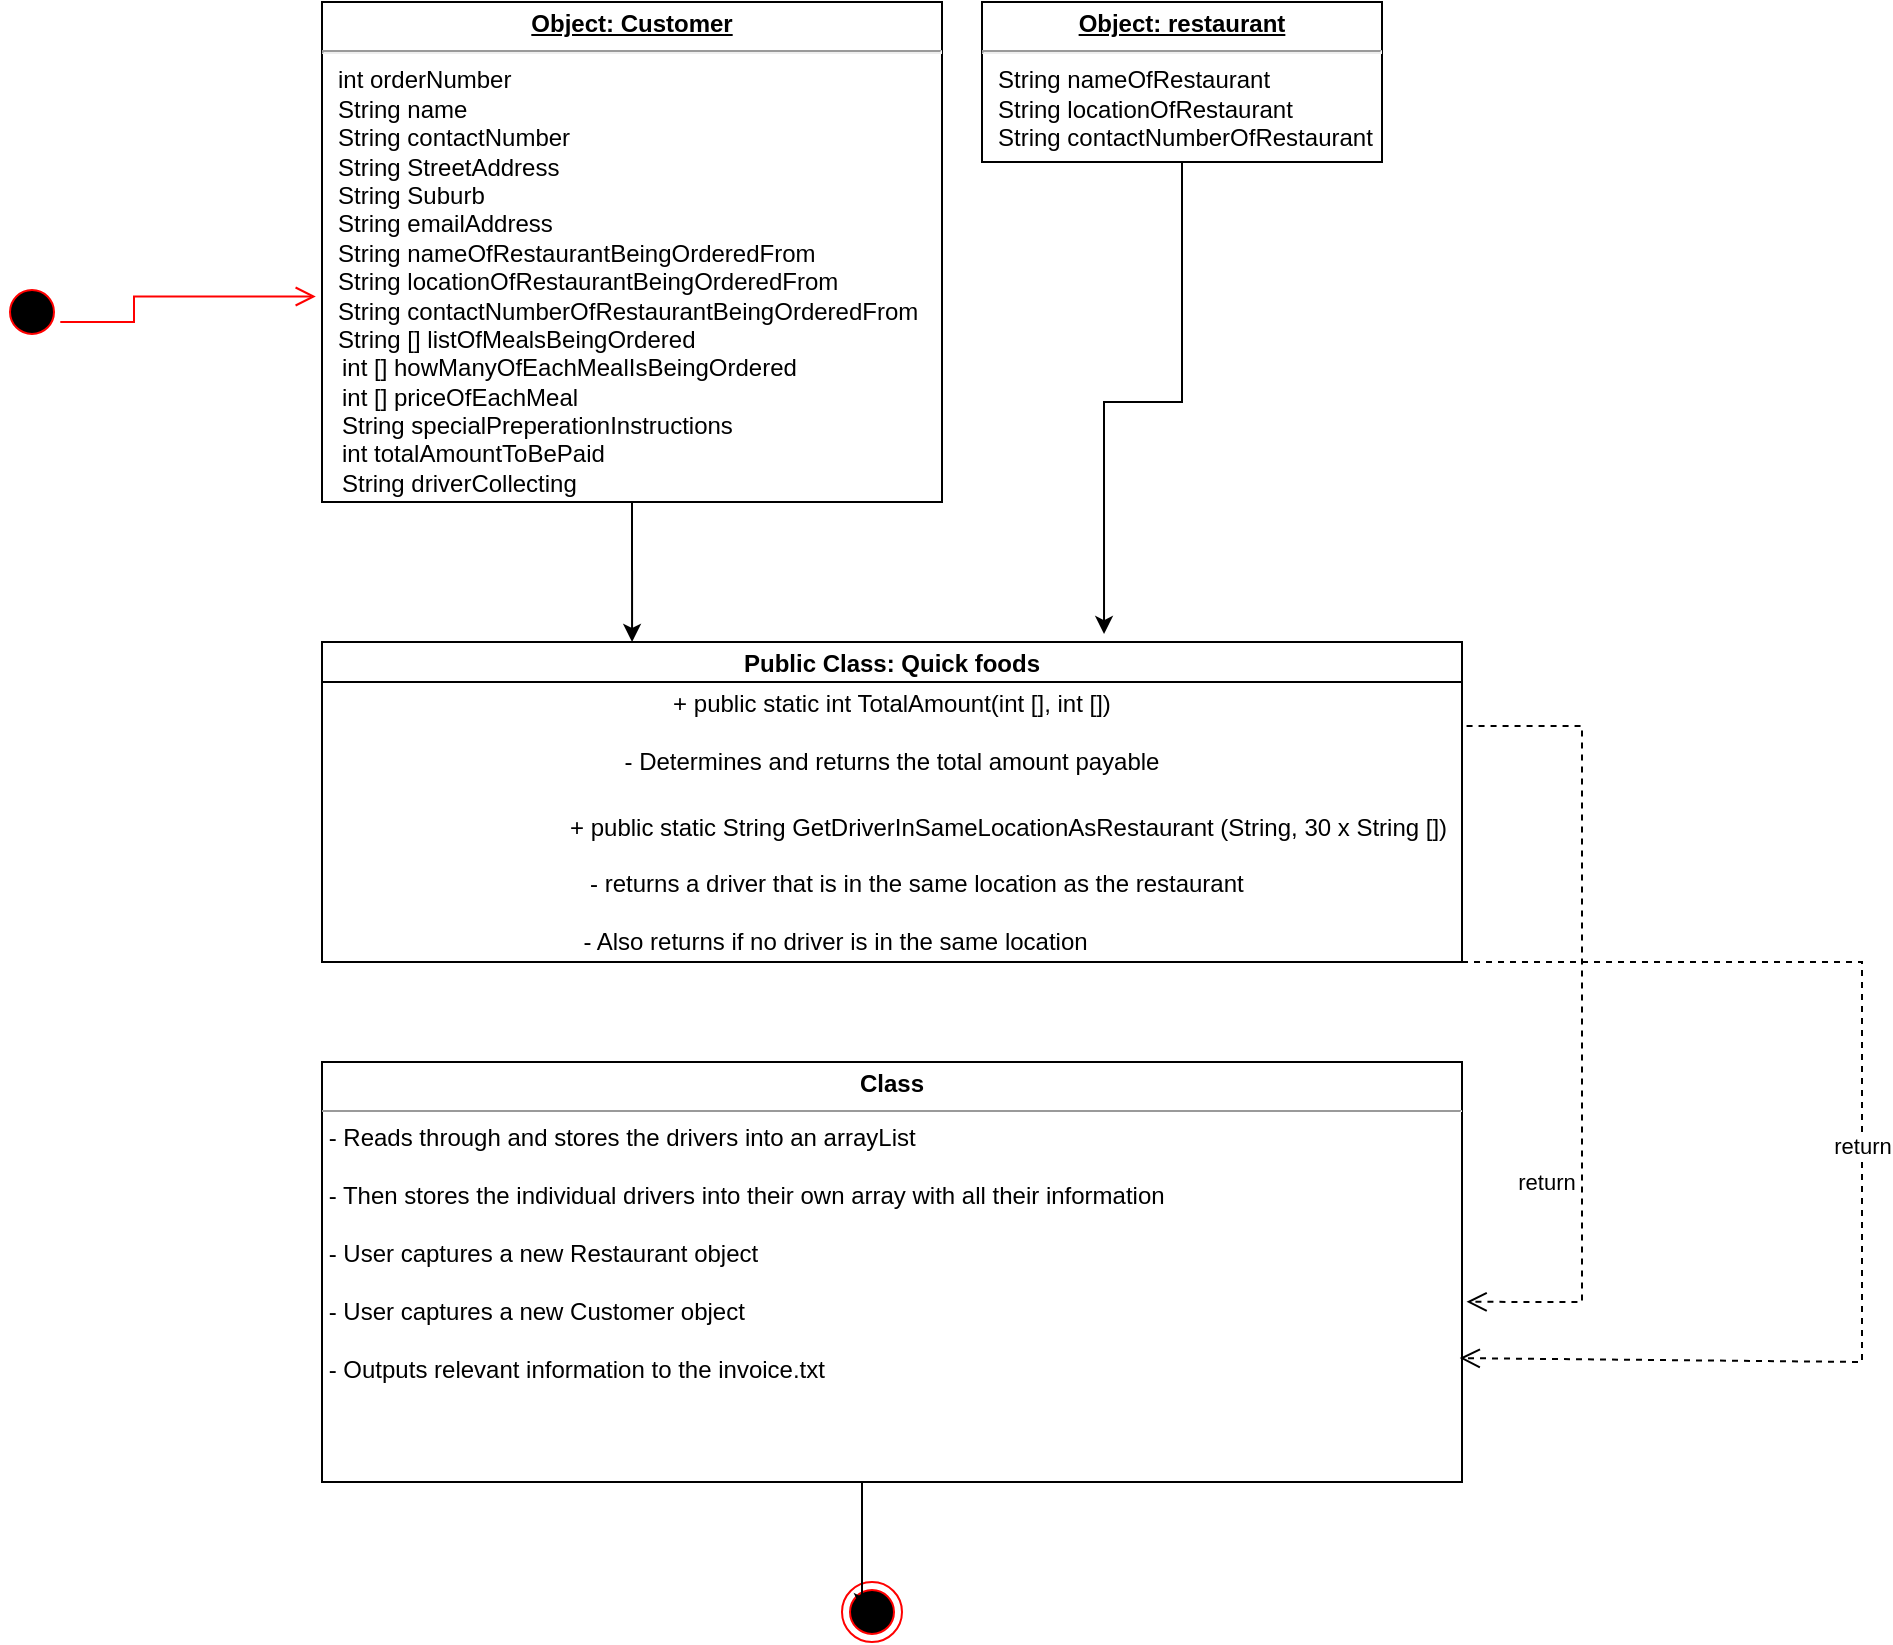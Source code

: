 <mxfile version="18.0.4" type="github">
  <diagram name="Page-1" id="58cdce13-f638-feb5-8d6f-7d28b1aa9fa0">
    <mxGraphModel dx="2062" dy="1065" grid="1" gridSize="10" guides="1" tooltips="1" connect="1" arrows="1" fold="1" page="1" pageScale="1" pageWidth="1100" pageHeight="850" background="#FFFFFF" math="0" shadow="0">
      <root>
        <mxCell id="0" />
        <mxCell id="1" parent="0" />
        <mxCell id="HAFtedTQ8YFCFTGdOYg0-29" style="edgeStyle=orthogonalEdgeStyle;rounded=0;orthogonalLoop=1;jettySize=auto;html=1;exitX=0.5;exitY=1;exitDx=0;exitDy=0;entryX=0.272;entryY=0;entryDx=0;entryDy=0;entryPerimeter=0;" edge="1" parent="1" source="HAFtedTQ8YFCFTGdOYg0-21" target="HAFtedTQ8YFCFTGdOYg0-27">
          <mxGeometry relative="1" as="geometry" />
        </mxCell>
        <mxCell id="HAFtedTQ8YFCFTGdOYg0-21" value="&lt;p style=&quot;margin:0px;margin-top:4px;text-align:center;text-decoration:underline;&quot;&gt;&lt;b&gt;Object: Customer&lt;/b&gt;&lt;/p&gt;&lt;hr&gt;&lt;p style=&quot;margin:0px;margin-left:8px;&quot;&gt;int orderNumber&lt;br&gt;String name&lt;br&gt;String contactNumber&lt;br&gt;String StreetAddress&lt;br&gt;String Suburb&lt;br&gt;String emailAddress&lt;br&gt;String nameOfRestaurantBeingOrderedFrom&lt;br&gt;String&amp;nbsp;locationOfRestaurantBeingOrderedFrom&lt;br&gt;String&amp;nbsp;contactNumberOfRestaurantBeingOrderedFrom&lt;/p&gt;&lt;p style=&quot;margin:0px;margin-left:8px;&quot;&gt;String [] listOfMealsBeingOrdered&lt;br&gt;&lt;/p&gt;&lt;div style=&quot;padding: 0px; margin: 0px;&quot;&gt;&amp;nbsp; &amp;nbsp;int [] howManyOfEachMealIsBeingOrdered&lt;br&gt;&amp;nbsp; &amp;nbsp;int [] priceOfEachMeal&lt;br&gt;&amp;nbsp; &amp;nbsp;String specialPreperationInstructions&lt;br&gt;&amp;nbsp; &amp;nbsp;int totalAmountToBePaid&lt;/div&gt;&lt;div style=&quot;padding: 0px; margin: 0px;&quot;&gt;&amp;nbsp; &amp;nbsp;String driverCollecting&lt;/div&gt;&lt;div style=&quot;padding: 0px; margin: 0px;&quot;&gt;&amp;nbsp; &amp;nbsp;&lt;/div&gt;" style="verticalAlign=top;align=left;overflow=fill;fontSize=12;fontFamily=Helvetica;html=1;" vertex="1" parent="1">
          <mxGeometry x="170" width="310" height="250" as="geometry" />
        </mxCell>
        <mxCell id="HAFtedTQ8YFCFTGdOYg0-31" style="edgeStyle=orthogonalEdgeStyle;rounded=0;orthogonalLoop=1;jettySize=auto;html=1;exitX=0.5;exitY=1;exitDx=0;exitDy=0;entryX=0.686;entryY=-0.057;entryDx=0;entryDy=0;entryPerimeter=0;" edge="1" parent="1" source="HAFtedTQ8YFCFTGdOYg0-22" target="HAFtedTQ8YFCFTGdOYg0-27">
          <mxGeometry relative="1" as="geometry" />
        </mxCell>
        <mxCell id="HAFtedTQ8YFCFTGdOYg0-22" value="&lt;p style=&quot;margin:0px;margin-top:4px;text-align:center;text-decoration:underline;&quot;&gt;&lt;b&gt;Object: restaurant&lt;/b&gt;&lt;/p&gt;&lt;hr&gt;&lt;p style=&quot;margin:0px;margin-left:8px;&quot;&gt;String nameOfRestaurant&lt;/p&gt;&lt;p style=&quot;margin:0px;margin-left:8px;&quot;&gt;&lt;span style=&quot;&quot;&gt;	&lt;/span&gt;String locationOfRestaurant&lt;/p&gt;&lt;p style=&quot;margin:0px;margin-left:8px;&quot;&gt;&lt;span style=&quot;&quot;&gt;	&lt;/span&gt;String contactNumberOfRestaurant&lt;/p&gt;&lt;div style=&quot;padding: 0px; margin: 0px;&quot;&gt;&amp;nbsp; &amp;nbsp;&lt;/div&gt;" style="verticalAlign=top;align=left;overflow=fill;fontSize=12;fontFamily=Helvetica;html=1;" vertex="1" parent="1">
          <mxGeometry x="500" width="200" height="80" as="geometry" />
        </mxCell>
        <mxCell id="HAFtedTQ8YFCFTGdOYg0-23" style="edgeStyle=orthogonalEdgeStyle;rounded=0;orthogonalLoop=1;jettySize=auto;html=1;exitX=0.5;exitY=1;exitDx=0;exitDy=0;" edge="1" parent="1" source="HAFtedTQ8YFCFTGdOYg0-22" target="HAFtedTQ8YFCFTGdOYg0-22">
          <mxGeometry relative="1" as="geometry" />
        </mxCell>
        <mxCell id="HAFtedTQ8YFCFTGdOYg0-25" value="" style="edgeStyle=orthogonalEdgeStyle;html=1;verticalAlign=bottom;endArrow=open;endSize=8;strokeColor=#ff0000;rounded=0;startArrow=none;entryX=-0.01;entryY=0.589;entryDx=0;entryDy=0;entryPerimeter=0;" edge="1" source="HAFtedTQ8YFCFTGdOYg0-24" parent="1" target="HAFtedTQ8YFCFTGdOYg0-21">
          <mxGeometry relative="1" as="geometry">
            <mxPoint x="80" y="160" as="targetPoint" />
            <mxPoint x="-100" y="160" as="sourcePoint" />
            <Array as="points">
              <mxPoint x="76" y="160" />
            </Array>
          </mxGeometry>
        </mxCell>
        <mxCell id="HAFtedTQ8YFCFTGdOYg0-24" value="" style="ellipse;html=1;shape=startState;fillColor=#000000;strokeColor=#ff0000;direction=south;" vertex="1" parent="1">
          <mxGeometry x="10" y="140" width="30" height="30" as="geometry" />
        </mxCell>
        <mxCell id="HAFtedTQ8YFCFTGdOYg0-27" value="&lt;p style=&quot;margin:0px;margin-top:4px;text-align:center;&quot;&gt;&lt;b&gt;Public Class: Quick foods&lt;/b&gt;&lt;/p&gt;&lt;hr size=&quot;1&quot;&gt;&lt;div style=&quot;height:2px;&quot;&gt;&lt;/div&gt;&lt;hr size=&quot;1&quot;&gt;&lt;div style=&quot;height:2px;&quot;&gt;&lt;/div&gt;" style="verticalAlign=top;align=left;overflow=fill;fontSize=12;fontFamily=Helvetica;html=1;" vertex="1" parent="1">
          <mxGeometry x="170" y="320" width="570" height="70" as="geometry" />
        </mxCell>
        <mxCell id="HAFtedTQ8YFCFTGdOYg0-28" value="&lt;p style=&quot;margin:0px;margin-top:4px;text-align:center;&quot;&gt;&lt;span style=&quot;background-color: initial; text-align: left;&quot;&gt;+ public static int TotalAmount(int [], int [])&lt;br&gt;&lt;br&gt;&lt;/span&gt;- Determines and returns the total amount payable&lt;/p&gt;&lt;p style=&quot;margin:0px;margin-top:4px;text-align:center;&quot;&gt;&lt;span style=&quot;background-color: initial; text-align: left;&quot;&gt;&lt;br&gt;&lt;/span&gt;&lt;/p&gt;&lt;p style=&quot;margin:0px;margin-left:4px;&quot;&gt;&amp;nbsp; &amp;nbsp; &amp;nbsp; &amp;nbsp; &amp;nbsp; &amp;nbsp; &amp;nbsp; &amp;nbsp; &amp;nbsp; &amp;nbsp; &amp;nbsp; &amp;nbsp; &amp;nbsp; &amp;nbsp; &amp;nbsp; &amp;nbsp; &amp;nbsp; &amp;nbsp; + public static String&amp;nbsp;GetDriverInSameLocationAsRestaurant (String, 30 x String [])&lt;br&gt;&amp;nbsp; &amp;nbsp; &amp;nbsp; &amp;nbsp; &amp;nbsp; &amp;nbsp; &amp;nbsp; &amp;nbsp; &amp;nbsp; &amp;nbsp; &amp;nbsp; &amp;nbsp; &amp;nbsp; &amp;nbsp; &amp;nbsp; &amp;nbsp; &amp;nbsp; &amp;nbsp; &amp;nbsp; &amp;nbsp;&lt;br&gt;&amp;nbsp; &amp;nbsp; &amp;nbsp; &amp;nbsp; &amp;nbsp; &amp;nbsp; &amp;nbsp; &amp;nbsp; &amp;nbsp; &amp;nbsp; &amp;nbsp; &amp;nbsp; &amp;nbsp; &amp;nbsp; &amp;nbsp; &amp;nbsp; &amp;nbsp; &amp;nbsp; &amp;nbsp; &amp;nbsp;- returns a driver that is in the same location as the restaurant&amp;nbsp;&lt;br&gt;&lt;br&gt;&amp;nbsp; &amp;nbsp; &amp;nbsp; &amp;nbsp; &amp;nbsp; &amp;nbsp; &amp;nbsp; &amp;nbsp; &amp;nbsp; &amp;nbsp; &amp;nbsp; &amp;nbsp; &amp;nbsp; &amp;nbsp; &amp;nbsp; &amp;nbsp; &amp;nbsp; &amp;nbsp; &amp;nbsp; - Also returns if no driver is in the same location&lt;br&gt;&amp;nbsp; &amp;nbsp; &amp;nbsp; &amp;nbsp; &amp;nbsp; &amp;nbsp; &amp;nbsp; &amp;nbsp; &amp;nbsp; &amp;nbsp; &amp;nbsp; &amp;nbsp; &amp;nbsp; &amp;nbsp; &amp;nbsp; &amp;nbsp; &amp;nbsp; &amp;nbsp; &amp;nbsp;&lt;/p&gt;" style="verticalAlign=top;align=left;overflow=fill;fontSize=12;fontFamily=Helvetica;html=1;" vertex="1" parent="1">
          <mxGeometry x="170" y="340" width="570" height="140" as="geometry" />
        </mxCell>
        <mxCell id="HAFtedTQ8YFCFTGdOYg0-32" value="&lt;p style=&quot;margin:0px;margin-top:4px;text-align:center;&quot;&gt;&lt;b&gt;Class&lt;/b&gt;&lt;/p&gt;&lt;hr size=&quot;1&quot;&gt;&lt;div style=&quot;height:2px;&quot;&gt;&amp;nbsp;- Reads through and stores the drivers into an arrayList&lt;br&gt;&lt;br&gt;&amp;nbsp;- Then stores the individual drivers into their own array with all their information&lt;br&gt;&lt;br&gt;&amp;nbsp;- User captures a new Restaurant object&lt;br&gt;&lt;br&gt;&amp;nbsp;- User captures a new Customer object&lt;br&gt;&lt;br&gt;&amp;nbsp;- Outputs relevant information to the invoice.txt&amp;nbsp;&lt;br&gt;&lt;br&gt;&lt;br&gt;&lt;/div&gt;" style="verticalAlign=top;align=left;overflow=fill;fontSize=12;fontFamily=Helvetica;html=1;" vertex="1" parent="1">
          <mxGeometry x="170" y="530" width="570" height="210" as="geometry" />
        </mxCell>
        <mxCell id="HAFtedTQ8YFCFTGdOYg0-33" value="return" style="html=1;verticalAlign=bottom;endArrow=open;dashed=1;endSize=8;rounded=0;exitX=1.004;exitY=0.157;exitDx=0;exitDy=0;exitPerimeter=0;entryX=1.004;entryY=0.571;entryDx=0;entryDy=0;entryPerimeter=0;" edge="1" parent="1" source="HAFtedTQ8YFCFTGdOYg0-28" target="HAFtedTQ8YFCFTGdOYg0-32">
          <mxGeometry x="0.461" y="-18" relative="1" as="geometry">
            <mxPoint x="810" y="400" as="sourcePoint" />
            <mxPoint x="850" y="400" as="targetPoint" />
            <Array as="points">
              <mxPoint x="800" y="362" />
              <mxPoint x="800" y="460" />
              <mxPoint x="800" y="530" />
              <mxPoint x="800" y="650" />
            </Array>
            <mxPoint as="offset" />
          </mxGeometry>
        </mxCell>
        <mxCell id="HAFtedTQ8YFCFTGdOYg0-34" value="return" style="html=1;verticalAlign=bottom;endArrow=open;dashed=1;endSize=8;rounded=0;exitX=1;exitY=1;exitDx=0;exitDy=0;entryX=0.998;entryY=0.705;entryDx=0;entryDy=0;entryPerimeter=0;" edge="1" parent="1" source="HAFtedTQ8YFCFTGdOYg0-28" target="HAFtedTQ8YFCFTGdOYg0-32">
          <mxGeometry relative="1" as="geometry">
            <mxPoint x="980" y="480" as="sourcePoint" />
            <mxPoint x="880" y="680" as="targetPoint" />
            <Array as="points">
              <mxPoint x="940" y="480" />
              <mxPoint x="940" y="680" />
            </Array>
          </mxGeometry>
        </mxCell>
        <mxCell id="HAFtedTQ8YFCFTGdOYg0-35" value="" style="ellipse;html=1;shape=endState;fillColor=#000000;strokeColor=#ff0000;" vertex="1" parent="1">
          <mxGeometry x="430" y="790" width="30" height="30" as="geometry" />
        </mxCell>
        <mxCell id="HAFtedTQ8YFCFTGdOYg0-36" style="edgeStyle=orthogonalEdgeStyle;rounded=0;orthogonalLoop=1;jettySize=auto;html=1;exitX=0.512;exitY=1;exitDx=0;exitDy=0;entryX=0.5;entryY=0.333;entryDx=0;entryDy=0;entryPerimeter=0;exitPerimeter=0;" edge="1" parent="1" source="HAFtedTQ8YFCFTGdOYg0-32" target="HAFtedTQ8YFCFTGdOYg0-35">
          <mxGeometry relative="1" as="geometry">
            <Array as="points">
              <mxPoint x="440" y="740" />
              <mxPoint x="440" y="800" />
            </Array>
          </mxGeometry>
        </mxCell>
      </root>
    </mxGraphModel>
  </diagram>
</mxfile>
